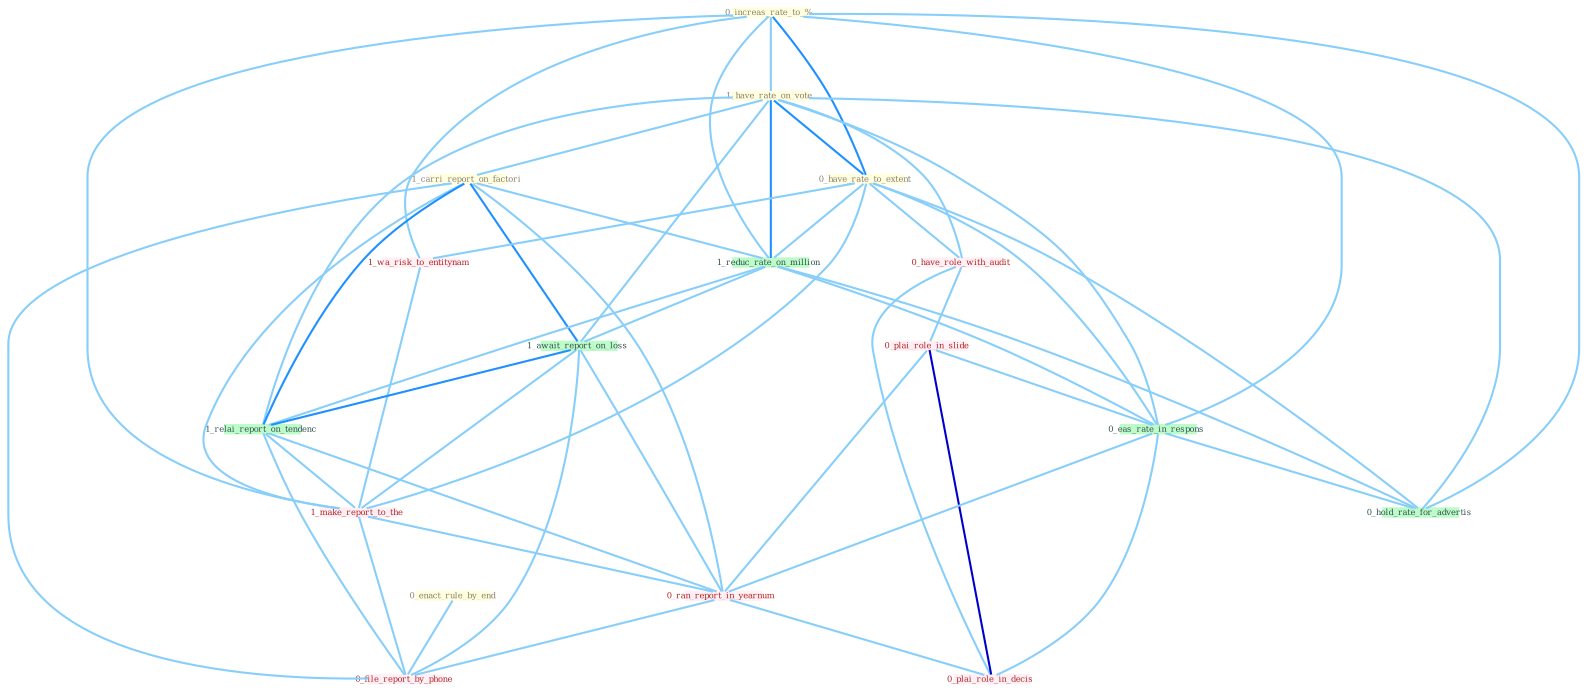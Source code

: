 Graph G{ 
    node
    [shape=polygon,style=filled,width=.5,height=.06,color="#BDFCC9",fixedsize=true,fontsize=4,
    fontcolor="#2f4f4f"];
    {node
    [color="#ffffe0", fontcolor="#8b7d6b"] "0_enact_rule_by_end " "0_increas_rate_to_% " "1_have_rate_on_vote " "1_carri_report_on_factori " "0_have_rate_to_extent "}
{node [color="#fff0f5", fontcolor="#b22222"] "1_wa_risk_to_entitynam " "0_have_role_with_audit " "0_plai_role_in_slide " "1_make_report_to_the " "0_ran_report_in_yearnum " "0_file_report_by_phone " "0_plai_role_in_decis "}
edge [color="#B0E2FF"];

	"0_enact_rule_by_end " -- "0_file_report_by_phone " [w="1", color="#87cefa" ];
	"0_increas_rate_to_% " -- "1_have_rate_on_vote " [w="1", color="#87cefa" ];
	"0_increas_rate_to_% " -- "0_have_rate_to_extent " [w="2", color="#1e90ff" , len=0.8];
	"0_increas_rate_to_% " -- "1_wa_risk_to_entitynam " [w="1", color="#87cefa" ];
	"0_increas_rate_to_% " -- "1_reduc_rate_on_million " [w="1", color="#87cefa" ];
	"0_increas_rate_to_% " -- "1_make_report_to_the " [w="1", color="#87cefa" ];
	"0_increas_rate_to_% " -- "0_eas_rate_in_respons " [w="1", color="#87cefa" ];
	"0_increas_rate_to_% " -- "0_hold_rate_for_advertis " [w="1", color="#87cefa" ];
	"1_have_rate_on_vote " -- "1_carri_report_on_factori " [w="1", color="#87cefa" ];
	"1_have_rate_on_vote " -- "0_have_rate_to_extent " [w="2", color="#1e90ff" , len=0.8];
	"1_have_rate_on_vote " -- "0_have_role_with_audit " [w="1", color="#87cefa" ];
	"1_have_rate_on_vote " -- "1_reduc_rate_on_million " [w="2", color="#1e90ff" , len=0.8];
	"1_have_rate_on_vote " -- "1_await_report_on_loss " [w="1", color="#87cefa" ];
	"1_have_rate_on_vote " -- "1_relai_report_on_tendenc " [w="1", color="#87cefa" ];
	"1_have_rate_on_vote " -- "0_eas_rate_in_respons " [w="1", color="#87cefa" ];
	"1_have_rate_on_vote " -- "0_hold_rate_for_advertis " [w="1", color="#87cefa" ];
	"1_carri_report_on_factori " -- "1_reduc_rate_on_million " [w="1", color="#87cefa" ];
	"1_carri_report_on_factori " -- "1_await_report_on_loss " [w="2", color="#1e90ff" , len=0.8];
	"1_carri_report_on_factori " -- "1_relai_report_on_tendenc " [w="2", color="#1e90ff" , len=0.8];
	"1_carri_report_on_factori " -- "1_make_report_to_the " [w="1", color="#87cefa" ];
	"1_carri_report_on_factori " -- "0_ran_report_in_yearnum " [w="1", color="#87cefa" ];
	"1_carri_report_on_factori " -- "0_file_report_by_phone " [w="1", color="#87cefa" ];
	"0_have_rate_to_extent " -- "1_wa_risk_to_entitynam " [w="1", color="#87cefa" ];
	"0_have_rate_to_extent " -- "0_have_role_with_audit " [w="1", color="#87cefa" ];
	"0_have_rate_to_extent " -- "1_reduc_rate_on_million " [w="1", color="#87cefa" ];
	"0_have_rate_to_extent " -- "1_make_report_to_the " [w="1", color="#87cefa" ];
	"0_have_rate_to_extent " -- "0_eas_rate_in_respons " [w="1", color="#87cefa" ];
	"0_have_rate_to_extent " -- "0_hold_rate_for_advertis " [w="1", color="#87cefa" ];
	"1_wa_risk_to_entitynam " -- "1_make_report_to_the " [w="1", color="#87cefa" ];
	"0_have_role_with_audit " -- "0_plai_role_in_slide " [w="1", color="#87cefa" ];
	"0_have_role_with_audit " -- "0_plai_role_in_decis " [w="1", color="#87cefa" ];
	"1_reduc_rate_on_million " -- "1_await_report_on_loss " [w="1", color="#87cefa" ];
	"1_reduc_rate_on_million " -- "1_relai_report_on_tendenc " [w="1", color="#87cefa" ];
	"1_reduc_rate_on_million " -- "0_eas_rate_in_respons " [w="1", color="#87cefa" ];
	"1_reduc_rate_on_million " -- "0_hold_rate_for_advertis " [w="1", color="#87cefa" ];
	"1_await_report_on_loss " -- "1_relai_report_on_tendenc " [w="2", color="#1e90ff" , len=0.8];
	"1_await_report_on_loss " -- "1_make_report_to_the " [w="1", color="#87cefa" ];
	"1_await_report_on_loss " -- "0_ran_report_in_yearnum " [w="1", color="#87cefa" ];
	"1_await_report_on_loss " -- "0_file_report_by_phone " [w="1", color="#87cefa" ];
	"1_relai_report_on_tendenc " -- "1_make_report_to_the " [w="1", color="#87cefa" ];
	"1_relai_report_on_tendenc " -- "0_ran_report_in_yearnum " [w="1", color="#87cefa" ];
	"1_relai_report_on_tendenc " -- "0_file_report_by_phone " [w="1", color="#87cefa" ];
	"0_plai_role_in_slide " -- "0_eas_rate_in_respons " [w="1", color="#87cefa" ];
	"0_plai_role_in_slide " -- "0_ran_report_in_yearnum " [w="1", color="#87cefa" ];
	"0_plai_role_in_slide " -- "0_plai_role_in_decis " [w="3", color="#0000cd" , len=0.6];
	"1_make_report_to_the " -- "0_ran_report_in_yearnum " [w="1", color="#87cefa" ];
	"1_make_report_to_the " -- "0_file_report_by_phone " [w="1", color="#87cefa" ];
	"0_eas_rate_in_respons " -- "0_ran_report_in_yearnum " [w="1", color="#87cefa" ];
	"0_eas_rate_in_respons " -- "0_plai_role_in_decis " [w="1", color="#87cefa" ];
	"0_eas_rate_in_respons " -- "0_hold_rate_for_advertis " [w="1", color="#87cefa" ];
	"0_ran_report_in_yearnum " -- "0_file_report_by_phone " [w="1", color="#87cefa" ];
	"0_ran_report_in_yearnum " -- "0_plai_role_in_decis " [w="1", color="#87cefa" ];
}
